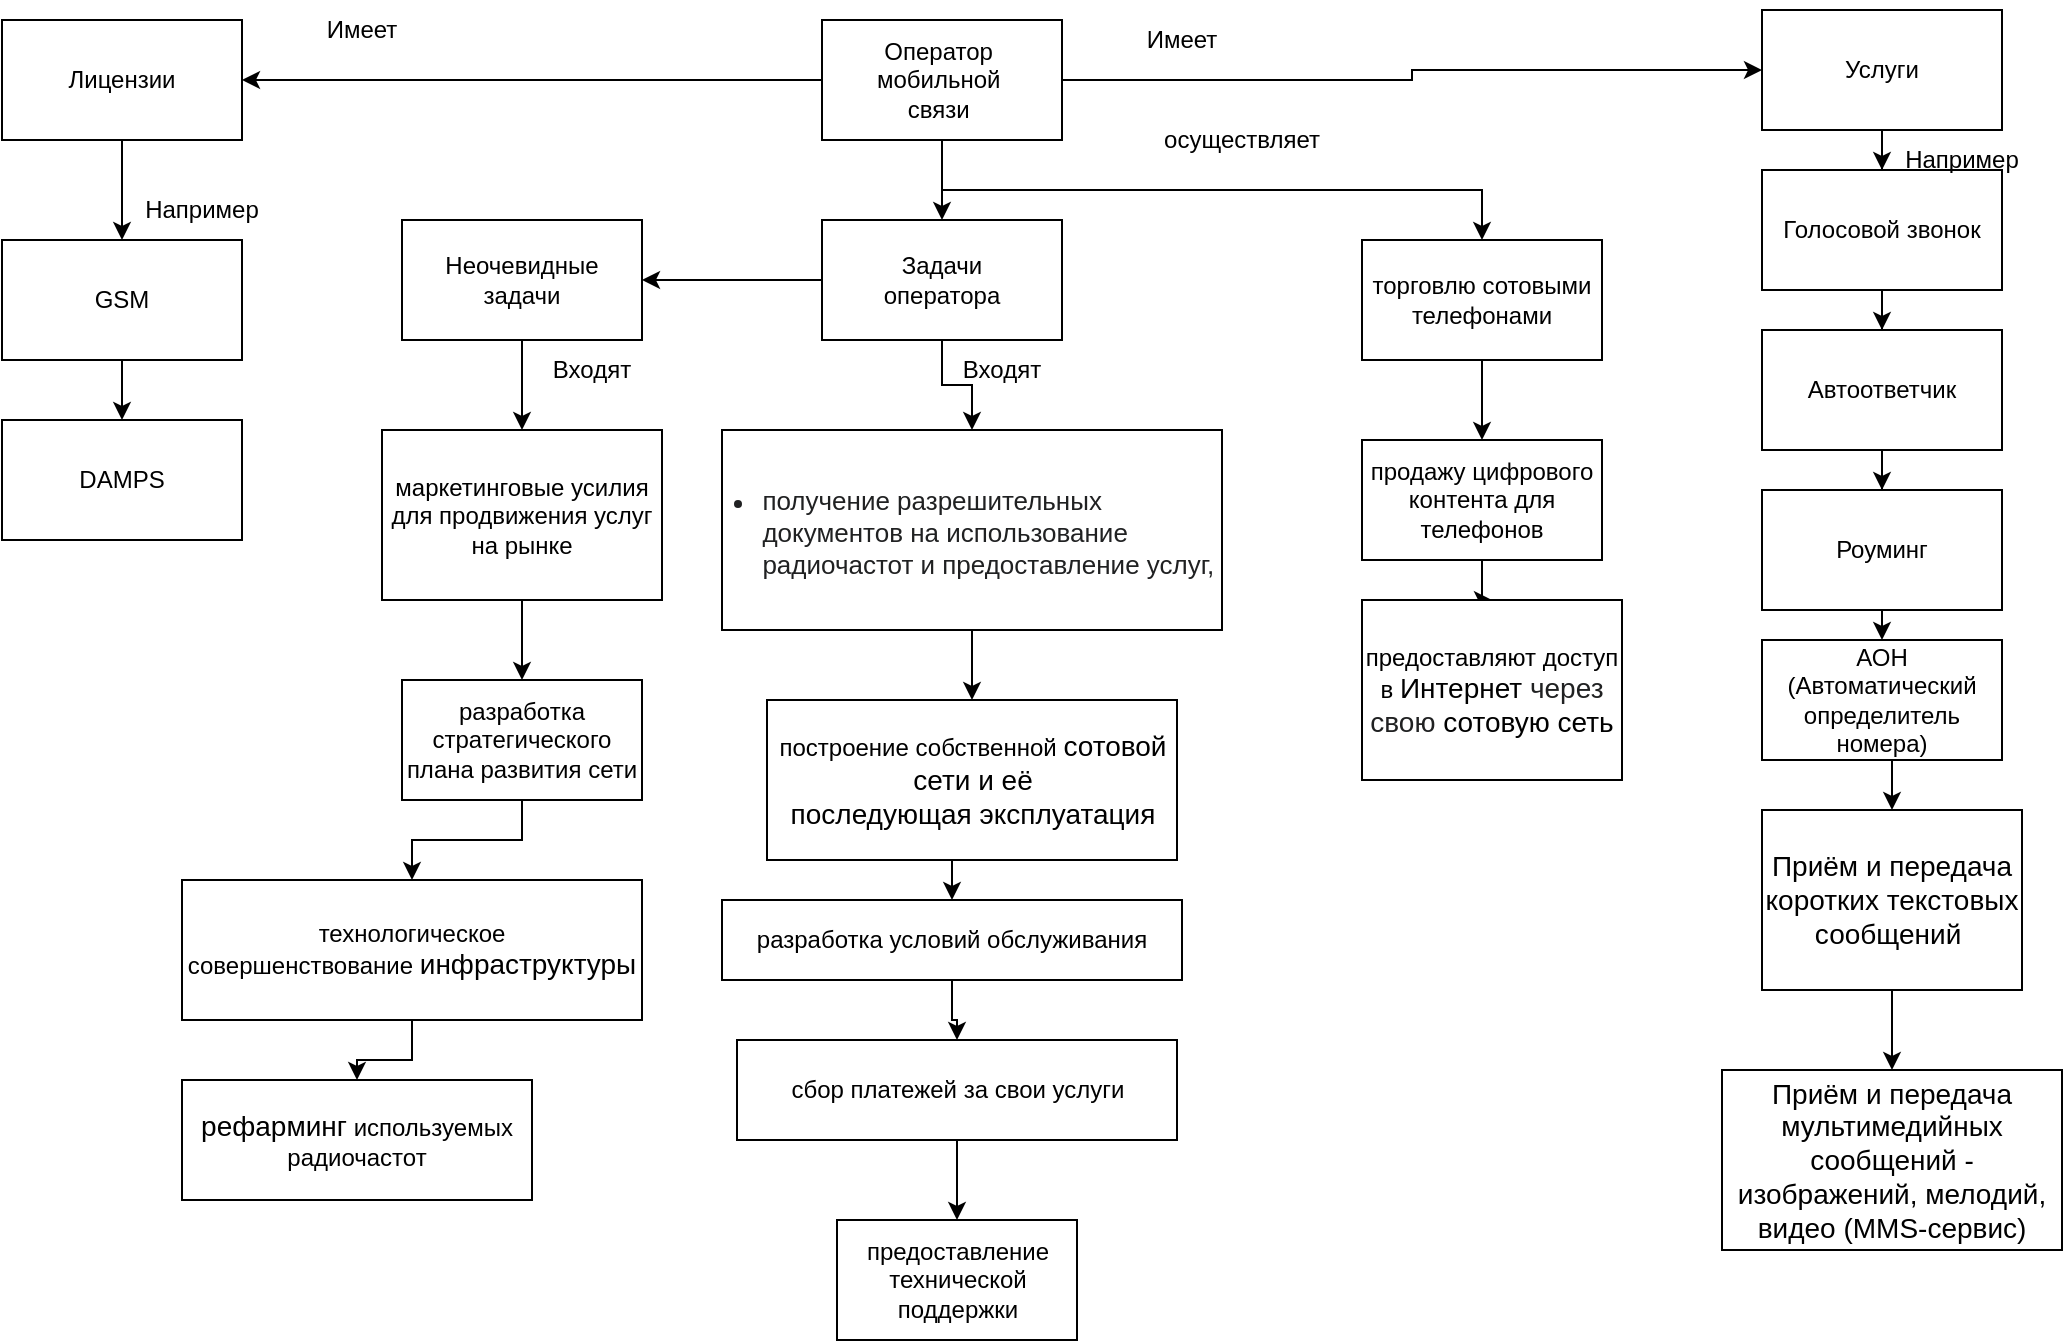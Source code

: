 <mxfile version="21.4.0" type="device">
  <diagram name="Страница 1" id="nVDpSdPMdhviuInrsx2h">
    <mxGraphModel dx="-3069" dy="611" grid="1" gridSize="10" guides="1" tooltips="1" connect="1" arrows="1" fold="1" page="1" pageScale="1" pageWidth="827" pageHeight="1169" math="0" shadow="0">
      <root>
        <mxCell id="0" />
        <mxCell id="1" parent="0" />
        <mxCell id="ExVRZ1n0DD9--DiuBd9m-1" style="edgeStyle=orthogonalEdgeStyle;rounded=0;orthogonalLoop=1;jettySize=auto;html=1;" edge="1" parent="1" source="ExVRZ1n0DD9--DiuBd9m-5" target="ExVRZ1n0DD9--DiuBd9m-8">
          <mxGeometry relative="1" as="geometry">
            <mxPoint x="4890" y="800" as="targetPoint" />
          </mxGeometry>
        </mxCell>
        <mxCell id="ExVRZ1n0DD9--DiuBd9m-2" style="edgeStyle=orthogonalEdgeStyle;rounded=0;orthogonalLoop=1;jettySize=auto;html=1;entryX=1;entryY=0.5;entryDx=0;entryDy=0;" edge="1" parent="1" source="ExVRZ1n0DD9--DiuBd9m-5" target="ExVRZ1n0DD9--DiuBd9m-11">
          <mxGeometry relative="1" as="geometry">
            <mxPoint x="4700" y="700" as="targetPoint" />
          </mxGeometry>
        </mxCell>
        <mxCell id="ExVRZ1n0DD9--DiuBd9m-3" style="edgeStyle=orthogonalEdgeStyle;rounded=0;orthogonalLoop=1;jettySize=auto;html=1;" edge="1" parent="1" source="ExVRZ1n0DD9--DiuBd9m-5" target="ExVRZ1n0DD9--DiuBd9m-17">
          <mxGeometry relative="1" as="geometry">
            <mxPoint x="5060" y="700" as="targetPoint" />
          </mxGeometry>
        </mxCell>
        <mxCell id="ExVRZ1n0DD9--DiuBd9m-4" style="edgeStyle=orthogonalEdgeStyle;rounded=0;orthogonalLoop=1;jettySize=auto;html=1;exitX=0.5;exitY=1;exitDx=0;exitDy=0;" edge="1" parent="1" source="ExVRZ1n0DD9--DiuBd9m-5" target="ExVRZ1n0DD9--DiuBd9m-52">
          <mxGeometry relative="1" as="geometry">
            <mxPoint x="5150" y="790" as="targetPoint" />
          </mxGeometry>
        </mxCell>
        <mxCell id="ExVRZ1n0DD9--DiuBd9m-5" value="Оператор&amp;nbsp;&lt;br&gt;мобильной&amp;nbsp;&lt;br&gt;связи&amp;nbsp;" style="rounded=0;whiteSpace=wrap;html=1;" vertex="1" parent="1">
          <mxGeometry x="4830" y="670" width="120" height="60" as="geometry" />
        </mxCell>
        <mxCell id="ExVRZ1n0DD9--DiuBd9m-6" style="edgeStyle=orthogonalEdgeStyle;rounded=0;orthogonalLoop=1;jettySize=auto;html=1;" edge="1" parent="1" source="ExVRZ1n0DD9--DiuBd9m-8" target="ExVRZ1n0DD9--DiuBd9m-32">
          <mxGeometry relative="1" as="geometry">
            <mxPoint x="4890" y="890" as="targetPoint" />
          </mxGeometry>
        </mxCell>
        <mxCell id="ExVRZ1n0DD9--DiuBd9m-7" style="edgeStyle=orthogonalEdgeStyle;rounded=0;orthogonalLoop=1;jettySize=auto;html=1;" edge="1" parent="1" source="ExVRZ1n0DD9--DiuBd9m-8" target="ExVRZ1n0DD9--DiuBd9m-42">
          <mxGeometry relative="1" as="geometry">
            <mxPoint x="4760" y="800" as="targetPoint" />
          </mxGeometry>
        </mxCell>
        <mxCell id="ExVRZ1n0DD9--DiuBd9m-8" value="Задачи&lt;br&gt;оператора" style="rounded=0;whiteSpace=wrap;html=1;" vertex="1" parent="1">
          <mxGeometry x="4830" y="770" width="120" height="60" as="geometry" />
        </mxCell>
        <mxCell id="ExVRZ1n0DD9--DiuBd9m-9" value="Имеет&lt;br&gt;" style="text;html=1;strokeColor=none;fillColor=none;align=center;verticalAlign=middle;whiteSpace=wrap;rounded=0;" vertex="1" parent="1">
          <mxGeometry x="4570" y="660" width="60" height="30" as="geometry" />
        </mxCell>
        <mxCell id="ExVRZ1n0DD9--DiuBd9m-10" style="edgeStyle=orthogonalEdgeStyle;rounded=0;orthogonalLoop=1;jettySize=auto;html=1;entryX=0.5;entryY=0;entryDx=0;entryDy=0;" edge="1" parent="1" source="ExVRZ1n0DD9--DiuBd9m-11" target="ExVRZ1n0DD9--DiuBd9m-13">
          <mxGeometry relative="1" as="geometry" />
        </mxCell>
        <mxCell id="ExVRZ1n0DD9--DiuBd9m-11" value="Лицензии" style="rounded=0;whiteSpace=wrap;html=1;" vertex="1" parent="1">
          <mxGeometry x="4420" y="670" width="120" height="60" as="geometry" />
        </mxCell>
        <mxCell id="ExVRZ1n0DD9--DiuBd9m-12" style="edgeStyle=orthogonalEdgeStyle;rounded=0;orthogonalLoop=1;jettySize=auto;html=1;" edge="1" parent="1" source="ExVRZ1n0DD9--DiuBd9m-13" target="ExVRZ1n0DD9--DiuBd9m-15">
          <mxGeometry relative="1" as="geometry">
            <mxPoint x="4620" y="892.5" as="targetPoint" />
          </mxGeometry>
        </mxCell>
        <mxCell id="ExVRZ1n0DD9--DiuBd9m-13" value="GSM" style="rounded=0;whiteSpace=wrap;html=1;" vertex="1" parent="1">
          <mxGeometry x="4420" y="780" width="120" height="60" as="geometry" />
        </mxCell>
        <mxCell id="ExVRZ1n0DD9--DiuBd9m-14" value="Например" style="text;html=1;strokeColor=none;fillColor=none;align=center;verticalAlign=middle;whiteSpace=wrap;rounded=0;" vertex="1" parent="1">
          <mxGeometry x="4490" y="750" width="60" height="30" as="geometry" />
        </mxCell>
        <mxCell id="ExVRZ1n0DD9--DiuBd9m-15" value="DAMPS" style="rounded=0;whiteSpace=wrap;html=1;" vertex="1" parent="1">
          <mxGeometry x="4420" y="870" width="120" height="60" as="geometry" />
        </mxCell>
        <mxCell id="ExVRZ1n0DD9--DiuBd9m-16" style="edgeStyle=orthogonalEdgeStyle;rounded=0;orthogonalLoop=1;jettySize=auto;html=1;" edge="1" parent="1" source="ExVRZ1n0DD9--DiuBd9m-17" target="ExVRZ1n0DD9--DiuBd9m-20">
          <mxGeometry relative="1" as="geometry">
            <mxPoint x="5110" y="775" as="targetPoint" />
          </mxGeometry>
        </mxCell>
        <mxCell id="ExVRZ1n0DD9--DiuBd9m-17" value="Услуги" style="rounded=0;whiteSpace=wrap;html=1;" vertex="1" parent="1">
          <mxGeometry x="5300" y="665" width="120" height="60" as="geometry" />
        </mxCell>
        <mxCell id="ExVRZ1n0DD9--DiuBd9m-18" value="Имеет&lt;br&gt;" style="text;html=1;strokeColor=none;fillColor=none;align=center;verticalAlign=middle;whiteSpace=wrap;rounded=0;" vertex="1" parent="1">
          <mxGeometry x="4980" y="665" width="60" height="30" as="geometry" />
        </mxCell>
        <mxCell id="ExVRZ1n0DD9--DiuBd9m-19" style="edgeStyle=orthogonalEdgeStyle;rounded=0;orthogonalLoop=1;jettySize=auto;html=1;entryX=0.5;entryY=0;entryDx=0;entryDy=0;" edge="1" parent="1" source="ExVRZ1n0DD9--DiuBd9m-20" target="ExVRZ1n0DD9--DiuBd9m-22">
          <mxGeometry relative="1" as="geometry" />
        </mxCell>
        <mxCell id="ExVRZ1n0DD9--DiuBd9m-20" value="Голосовой звонок" style="rounded=0;whiteSpace=wrap;html=1;" vertex="1" parent="1">
          <mxGeometry x="5300" y="745" width="120" height="60" as="geometry" />
        </mxCell>
        <mxCell id="ExVRZ1n0DD9--DiuBd9m-21" style="edgeStyle=orthogonalEdgeStyle;rounded=0;orthogonalLoop=1;jettySize=auto;html=1;entryX=0.5;entryY=0;entryDx=0;entryDy=0;" edge="1" parent="1" source="ExVRZ1n0DD9--DiuBd9m-22" target="ExVRZ1n0DD9--DiuBd9m-24">
          <mxGeometry relative="1" as="geometry" />
        </mxCell>
        <mxCell id="ExVRZ1n0DD9--DiuBd9m-22" value="Автоответчик" style="rounded=0;whiteSpace=wrap;html=1;" vertex="1" parent="1">
          <mxGeometry x="5300" y="825" width="120" height="60" as="geometry" />
        </mxCell>
        <mxCell id="ExVRZ1n0DD9--DiuBd9m-23" style="edgeStyle=orthogonalEdgeStyle;rounded=0;orthogonalLoop=1;jettySize=auto;html=1;exitX=0.5;exitY=1;exitDx=0;exitDy=0;entryX=0.5;entryY=0;entryDx=0;entryDy=0;" edge="1" parent="1" source="ExVRZ1n0DD9--DiuBd9m-24" target="ExVRZ1n0DD9--DiuBd9m-26">
          <mxGeometry relative="1" as="geometry" />
        </mxCell>
        <mxCell id="ExVRZ1n0DD9--DiuBd9m-24" value="Роуминг" style="rounded=0;whiteSpace=wrap;html=1;" vertex="1" parent="1">
          <mxGeometry x="5300" y="905" width="120" height="60" as="geometry" />
        </mxCell>
        <mxCell id="ExVRZ1n0DD9--DiuBd9m-25" style="edgeStyle=orthogonalEdgeStyle;rounded=0;orthogonalLoop=1;jettySize=auto;html=1;exitX=0.5;exitY=1;exitDx=0;exitDy=0;entryX=0.5;entryY=0;entryDx=0;entryDy=0;" edge="1" parent="1" source="ExVRZ1n0DD9--DiuBd9m-26" target="ExVRZ1n0DD9--DiuBd9m-28">
          <mxGeometry relative="1" as="geometry" />
        </mxCell>
        <mxCell id="ExVRZ1n0DD9--DiuBd9m-26" value="&lt;a href=&quot;https://ru.wikipedia.org/wiki/%D0%90%D0%9E%D0%9D&quot; title=&quot;АОН&quot; style=&quot;text-decoration-line: none; background: none rgb(255, 255, 255); overflow-wrap: break-word; font-family: sans-serif; text-align: left;&quot;&gt;&lt;font color=&quot;#000000&quot; style=&quot;font-size: 12px;&quot;&gt;АОН (Автоматический определитель номера)&lt;/font&gt;&lt;/a&gt;" style="rounded=0;whiteSpace=wrap;html=1;" vertex="1" parent="1">
          <mxGeometry x="5300" y="980" width="120" height="60" as="geometry" />
        </mxCell>
        <mxCell id="ExVRZ1n0DD9--DiuBd9m-27" style="edgeStyle=orthogonalEdgeStyle;rounded=0;orthogonalLoop=1;jettySize=auto;html=1;" edge="1" parent="1" source="ExVRZ1n0DD9--DiuBd9m-28" target="ExVRZ1n0DD9--DiuBd9m-30">
          <mxGeometry relative="1" as="geometry" />
        </mxCell>
        <mxCell id="ExVRZ1n0DD9--DiuBd9m-28" value="&lt;div style=&quot;&quot;&gt;&lt;a href=&quot;https://ru.wikipedia.org/wiki/SMS&quot; title=&quot;SMS&quot; style=&quot;text-decoration-line: none; background: none rgb(255, 255, 255); overflow-wrap: break-word; font-family: sans-serif; font-size: 14px;&quot;&gt;&lt;font color=&quot;#000000&quot;&gt;Приём и передача коротких текстовых сообщений&amp;nbsp;&lt;/font&gt;&lt;/a&gt;&lt;font face=&quot;sans-serif&quot;&gt;&lt;span style=&quot;font-size: 11px;&quot;&gt;&lt;br&gt;&lt;/span&gt;&lt;/font&gt;&lt;/div&gt;" style="rounded=0;whiteSpace=wrap;html=1;" vertex="1" parent="1">
          <mxGeometry x="5300" y="1065" width="130" height="90" as="geometry" />
        </mxCell>
        <mxCell id="ExVRZ1n0DD9--DiuBd9m-29" value="Например" style="text;html=1;strokeColor=none;fillColor=none;align=center;verticalAlign=middle;whiteSpace=wrap;rounded=0;" vertex="1" parent="1">
          <mxGeometry x="5370" y="725" width="60" height="30" as="geometry" />
        </mxCell>
        <mxCell id="ExVRZ1n0DD9--DiuBd9m-30" value="&lt;a href=&quot;https://ru.wikipedia.org/wiki/MMS&quot; title=&quot;MMS&quot; style=&quot;text-decoration-line: none; background: none rgb(255, 255, 255); overflow-wrap: break-word; font-family: sans-serif; font-size: 14px; text-align: left;&quot;&gt;&lt;font color=&quot;#000000&quot;&gt;Приём и передача мультимедийных сообщений - изображений, мелодий, видео (MMS-сервис)&lt;/font&gt;&lt;/a&gt;" style="rounded=0;whiteSpace=wrap;html=1;" vertex="1" parent="1">
          <mxGeometry x="5280" y="1195" width="170" height="90" as="geometry" />
        </mxCell>
        <mxCell id="ExVRZ1n0DD9--DiuBd9m-31" style="edgeStyle=orthogonalEdgeStyle;rounded=0;orthogonalLoop=1;jettySize=auto;html=1;" edge="1" parent="1" source="ExVRZ1n0DD9--DiuBd9m-32" target="ExVRZ1n0DD9--DiuBd9m-35">
          <mxGeometry relative="1" as="geometry">
            <mxPoint x="4905" y="1010" as="targetPoint" />
          </mxGeometry>
        </mxCell>
        <mxCell id="ExVRZ1n0DD9--DiuBd9m-32" value="&lt;ul style=&quot;list-style-image: url(&amp;quot;/w/skins/Vector/resources/common/images/bullet-icon.svg?d4515&amp;quot;); margin: 0.3em 0px 0px 1.6em; padding: 0px; color: rgb(32, 33, 34); font-family: sans-serif; text-align: start; background-color: rgb(255, 255, 255);&quot;&gt;&lt;li style=&quot;margin-bottom: 0.1em;&quot;&gt;&lt;font style=&quot;font-size: 13px;&quot;&gt;получение разрешительных документов на использование радиочастот и предоставление услуг,&lt;/font&gt;&lt;/li&gt;&lt;/ul&gt;" style="rounded=0;whiteSpace=wrap;html=1;" vertex="1" parent="1">
          <mxGeometry x="4780" y="875" width="250" height="100" as="geometry" />
        </mxCell>
        <mxCell id="ExVRZ1n0DD9--DiuBd9m-33" value="Входят" style="text;html=1;strokeColor=none;fillColor=none;align=center;verticalAlign=middle;whiteSpace=wrap;rounded=0;" vertex="1" parent="1">
          <mxGeometry x="4890" y="830" width="60" height="30" as="geometry" />
        </mxCell>
        <mxCell id="ExVRZ1n0DD9--DiuBd9m-34" style="edgeStyle=orthogonalEdgeStyle;rounded=0;orthogonalLoop=1;jettySize=auto;html=1;exitX=0.5;exitY=1;exitDx=0;exitDy=0;entryX=0.5;entryY=0;entryDx=0;entryDy=0;" edge="1" parent="1" source="ExVRZ1n0DD9--DiuBd9m-35" target="ExVRZ1n0DD9--DiuBd9m-37">
          <mxGeometry relative="1" as="geometry" />
        </mxCell>
        <mxCell id="ExVRZ1n0DD9--DiuBd9m-35" value="построение собственной&amp;nbsp;&lt;a href=&quot;https://ru.wikipedia.org/wiki/%D0%A1%D0%BE%D1%82%D0%BE%D0%B2%D0%B0%D1%8F_%D1%81%D0%B5%D1%82%D1%8C&quot; class=&quot;mw-redirect&quot; title=&quot;Сотовая сеть&quot; style=&quot;text-decoration-line: none; background: none rgb(255, 255, 255); overflow-wrap: break-word; font-family: sans-serif; font-size: 14px; text-align: left;&quot;&gt;&lt;font color=&quot;#000000&quot;&gt;сотовой сети&lt;/font&gt;&lt;/a&gt;&lt;span style=&quot;font-family: sans-serif; font-size: 14px; text-align: left; background-color: rgb(255, 255, 255);&quot;&gt;&amp;nbsp;и её последующая&amp;nbsp;&lt;/span&gt;&lt;a href=&quot;https://ru.wikipedia.org/w/index.php?title=%D0%AD%D0%BA%D1%81%D0%BF%D0%BB%D1%83%D0%B0%D1%82%D0%B0%D1%86%D0%B8%D1%8F_(%D1%82%D0%B5%D1%85%D0%BD%D0%B8%D0%BA%D0%B0)&amp;amp;action=edit&amp;amp;redlink=1&quot; class=&quot;new&quot; title=&quot;Эксплуатация (техника) (страница отсутствует)&quot; style=&quot;text-decoration-line: none; background: none rgb(255, 255, 255); overflow-wrap: break-word; font-family: sans-serif; font-size: 14px; text-align: left;&quot;&gt;&lt;font color=&quot;#000000&quot;&gt;эксплуатация&lt;/font&gt;&lt;/a&gt;" style="rounded=0;whiteSpace=wrap;html=1;strokeColor=#000000;" vertex="1" parent="1">
          <mxGeometry x="4802.5" y="1010" width="205" height="80" as="geometry" />
        </mxCell>
        <mxCell id="ExVRZ1n0DD9--DiuBd9m-36" style="edgeStyle=orthogonalEdgeStyle;rounded=0;orthogonalLoop=1;jettySize=auto;html=1;entryX=0.5;entryY=0;entryDx=0;entryDy=0;" edge="1" parent="1" source="ExVRZ1n0DD9--DiuBd9m-37" target="ExVRZ1n0DD9--DiuBd9m-39">
          <mxGeometry relative="1" as="geometry" />
        </mxCell>
        <mxCell id="ExVRZ1n0DD9--DiuBd9m-37" value="разработка условий обслуживания" style="rounded=0;whiteSpace=wrap;html=1;" vertex="1" parent="1">
          <mxGeometry x="4780" y="1110" width="230" height="40" as="geometry" />
        </mxCell>
        <mxCell id="ExVRZ1n0DD9--DiuBd9m-38" style="edgeStyle=orthogonalEdgeStyle;rounded=0;orthogonalLoop=1;jettySize=auto;html=1;exitX=0.5;exitY=1;exitDx=0;exitDy=0;" edge="1" parent="1" source="ExVRZ1n0DD9--DiuBd9m-39" target="ExVRZ1n0DD9--DiuBd9m-40">
          <mxGeometry relative="1" as="geometry" />
        </mxCell>
        <mxCell id="ExVRZ1n0DD9--DiuBd9m-39" value="сбор платежей за свои услуги" style="rounded=0;whiteSpace=wrap;html=1;" vertex="1" parent="1">
          <mxGeometry x="4787.5" y="1180" width="220" height="50" as="geometry" />
        </mxCell>
        <mxCell id="ExVRZ1n0DD9--DiuBd9m-40" value="предоставление технической поддержки" style="rounded=0;whiteSpace=wrap;html=1;" vertex="1" parent="1">
          <mxGeometry x="4837.5" y="1270" width="120" height="60" as="geometry" />
        </mxCell>
        <mxCell id="ExVRZ1n0DD9--DiuBd9m-41" style="edgeStyle=orthogonalEdgeStyle;rounded=0;orthogonalLoop=1;jettySize=auto;html=1;exitX=0.5;exitY=1;exitDx=0;exitDy=0;entryX=0.5;entryY=0;entryDx=0;entryDy=0;" edge="1" parent="1" source="ExVRZ1n0DD9--DiuBd9m-42" target="ExVRZ1n0DD9--DiuBd9m-44">
          <mxGeometry relative="1" as="geometry" />
        </mxCell>
        <mxCell id="ExVRZ1n0DD9--DiuBd9m-42" value="Неочевидные&lt;br&gt;задачи" style="rounded=0;whiteSpace=wrap;html=1;" vertex="1" parent="1">
          <mxGeometry x="4620" y="770" width="120" height="60" as="geometry" />
        </mxCell>
        <mxCell id="ExVRZ1n0DD9--DiuBd9m-43" style="edgeStyle=orthogonalEdgeStyle;rounded=0;orthogonalLoop=1;jettySize=auto;html=1;" edge="1" parent="1" source="ExVRZ1n0DD9--DiuBd9m-44" target="ExVRZ1n0DD9--DiuBd9m-46">
          <mxGeometry relative="1" as="geometry">
            <mxPoint x="4680" y="990" as="targetPoint" />
          </mxGeometry>
        </mxCell>
        <mxCell id="ExVRZ1n0DD9--DiuBd9m-44" value="&lt;font style=&quot;font-size: 12px;&quot;&gt;&lt;a href=&quot;https://ru.wikipedia.org/wiki/%D0%9C%D0%B0%D1%80%D0%BA%D0%B5%D1%82%D0%B8%D0%BD%D0%B3&quot; title=&quot;Маркетинг&quot; style=&quot;text-decoration-line: none; background: none rgb(255, 255, 255); overflow-wrap: break-word; font-family: sans-serif; text-align: left;&quot;&gt;&lt;font color=&quot;#000000&quot; style=&quot;font-size: 12px;&quot;&gt;маркетинговые&lt;/font&gt;&lt;/a&gt;&amp;nbsp;усилия для продвижения услуг на рынке&lt;/font&gt;" style="rounded=0;whiteSpace=wrap;html=1;" vertex="1" parent="1">
          <mxGeometry x="4610" y="875" width="140" height="85" as="geometry" />
        </mxCell>
        <mxCell id="ExVRZ1n0DD9--DiuBd9m-45" style="edgeStyle=orthogonalEdgeStyle;rounded=0;orthogonalLoop=1;jettySize=auto;html=1;exitX=0.5;exitY=1;exitDx=0;exitDy=0;entryX=0.5;entryY=0;entryDx=0;entryDy=0;" edge="1" parent="1" source="ExVRZ1n0DD9--DiuBd9m-46" target="ExVRZ1n0DD9--DiuBd9m-48">
          <mxGeometry relative="1" as="geometry" />
        </mxCell>
        <mxCell id="ExVRZ1n0DD9--DiuBd9m-46" value="разработка стратегического плана развития сети" style="rounded=0;whiteSpace=wrap;html=1;" vertex="1" parent="1">
          <mxGeometry x="4620" y="1000" width="120" height="60" as="geometry" />
        </mxCell>
        <mxCell id="ExVRZ1n0DD9--DiuBd9m-47" style="edgeStyle=orthogonalEdgeStyle;rounded=0;orthogonalLoop=1;jettySize=auto;html=1;entryX=0.5;entryY=0;entryDx=0;entryDy=0;" edge="1" parent="1" source="ExVRZ1n0DD9--DiuBd9m-48" target="ExVRZ1n0DD9--DiuBd9m-49">
          <mxGeometry relative="1" as="geometry" />
        </mxCell>
        <mxCell id="ExVRZ1n0DD9--DiuBd9m-48" value="технологическое совершенствование&amp;nbsp;&lt;a href=&quot;https://ru.wikipedia.org/wiki/%D0%98%D0%BD%D1%84%D1%80%D0%B0%D1%81%D1%82%D1%80%D1%83%D0%BA%D1%82%D1%83%D1%80%D0%B0&quot; title=&quot;Инфраструктура&quot; style=&quot;text-decoration-line: none; background: none rgb(255, 255, 255); overflow-wrap: break-word; font-family: sans-serif; font-size: 14px; text-align: left;&quot;&gt;&lt;font color=&quot;#000000&quot;&gt;инфраструктуры&lt;/font&gt;&lt;/a&gt;" style="rounded=0;whiteSpace=wrap;html=1;" vertex="1" parent="1">
          <mxGeometry x="4510" y="1100" width="230" height="70" as="geometry" />
        </mxCell>
        <mxCell id="ExVRZ1n0DD9--DiuBd9m-49" value="&lt;a href=&quot;https://ru.wikipedia.org/wiki/%D0%A0%D0%B5%D1%84%D0%B0%D1%80%D0%BC%D0%B8%D0%BD%D0%B3&quot; title=&quot;Рефарминг&quot; style=&quot;text-decoration-line: none; background: none rgb(255, 255, 255); overflow-wrap: break-word; font-family: sans-serif; font-size: 14px; text-align: left;&quot;&gt;&lt;font color=&quot;#000000&quot;&gt;рефарминг&lt;/font&gt;&lt;/a&gt;&amp;nbsp;используемых радиочастот" style="rounded=0;whiteSpace=wrap;html=1;" vertex="1" parent="1">
          <mxGeometry x="4510" y="1200" width="175" height="60" as="geometry" />
        </mxCell>
        <mxCell id="ExVRZ1n0DD9--DiuBd9m-50" value="Входят" style="text;html=1;strokeColor=none;fillColor=none;align=center;verticalAlign=middle;whiteSpace=wrap;rounded=0;" vertex="1" parent="1">
          <mxGeometry x="4685" y="830" width="60" height="30" as="geometry" />
        </mxCell>
        <mxCell id="ExVRZ1n0DD9--DiuBd9m-51" style="edgeStyle=orthogonalEdgeStyle;rounded=0;orthogonalLoop=1;jettySize=auto;html=1;" edge="1" parent="1" source="ExVRZ1n0DD9--DiuBd9m-52" target="ExVRZ1n0DD9--DiuBd9m-55">
          <mxGeometry relative="1" as="geometry">
            <mxPoint x="5160" y="880" as="targetPoint" />
          </mxGeometry>
        </mxCell>
        <mxCell id="ExVRZ1n0DD9--DiuBd9m-52" value="торговлю сотовыми телефонами" style="rounded=0;whiteSpace=wrap;html=1;" vertex="1" parent="1">
          <mxGeometry x="5100" y="780" width="120" height="60" as="geometry" />
        </mxCell>
        <mxCell id="ExVRZ1n0DD9--DiuBd9m-53" value="осуществляет" style="text;html=1;strokeColor=none;fillColor=none;align=center;verticalAlign=middle;whiteSpace=wrap;rounded=0;" vertex="1" parent="1">
          <mxGeometry x="5010" y="715" width="60" height="30" as="geometry" />
        </mxCell>
        <mxCell id="ExVRZ1n0DD9--DiuBd9m-54" style="edgeStyle=orthogonalEdgeStyle;rounded=0;orthogonalLoop=1;jettySize=auto;html=1;" edge="1" parent="1" source="ExVRZ1n0DD9--DiuBd9m-55" target="ExVRZ1n0DD9--DiuBd9m-56">
          <mxGeometry relative="1" as="geometry">
            <mxPoint x="5160" y="970" as="targetPoint" />
          </mxGeometry>
        </mxCell>
        <mxCell id="ExVRZ1n0DD9--DiuBd9m-55" value="продажу цифрового контента для телефонов" style="rounded=0;whiteSpace=wrap;html=1;" vertex="1" parent="1">
          <mxGeometry x="5100" y="880" width="120" height="60" as="geometry" />
        </mxCell>
        <mxCell id="ExVRZ1n0DD9--DiuBd9m-56" value="предоставляют доступ в&amp;nbsp;&lt;a href=&quot;https://ru.wikipedia.org/wiki/%D0%98%D0%BD%D1%82%D0%B5%D1%80%D0%BD%D0%B5%D1%82&quot; title=&quot;Интернет&quot; style=&quot;text-decoration-line: none; background: none rgb(255, 255, 255); overflow-wrap: break-word; font-family: sans-serif; font-size: 14px; text-align: left;&quot;&gt;&lt;font color=&quot;#000000&quot;&gt;Интернет&lt;/font&gt;&lt;/a&gt;&lt;span style=&quot;color: rgb(32, 33, 34); font-family: sans-serif; font-size: 14px; text-align: left; background-color: rgb(255, 255, 255);&quot;&gt;&amp;nbsp;через свою&amp;nbsp;&lt;/span&gt;&lt;a href=&quot;https://ru.wikipedia.org/wiki/%D0%A1%D0%BE%D1%82%D0%BE%D0%B2%D0%B0%D1%8F_%D1%81%D0%B5%D1%82%D1%8C&quot; class=&quot;mw-redirect&quot; title=&quot;Сотовая сеть&quot; style=&quot;text-decoration-line: none; background: none rgb(255, 255, 255); overflow-wrap: break-word; font-family: sans-serif; font-size: 14px; text-align: left;&quot;&gt;&lt;font color=&quot;#000000&quot;&gt;сотовую сеть&lt;/font&gt;&lt;/a&gt;" style="rounded=0;whiteSpace=wrap;html=1;" vertex="1" parent="1">
          <mxGeometry x="5100" y="960" width="130" height="90" as="geometry" />
        </mxCell>
      </root>
    </mxGraphModel>
  </diagram>
</mxfile>
